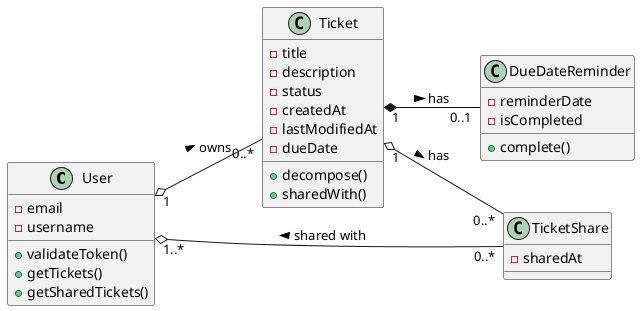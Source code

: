 @startuml Ticket Management System - Extended Class Diagram

left to right direction

' Define classes with attributes and methods
class User {
  -email
  -username
  +validateToken()
  +getTickets()
  +getSharedTickets()
}

class Ticket {
  -title
  -description
  -status
  -createdAt
  -lastModifiedAt
  -dueDate
  +decompose()
  +sharedWith()
}

class TicketShare {
  -sharedAt
}

class DueDateReminder {
  -reminderDate
  -isCompleted
  +complete()
} 

User "1" o-- "0..*" Ticket : owns >
Ticket "1" o-- "0..*" TicketShare : has >
User "1..*" o-- "0..*" TicketShare : shared with <
Ticket "1" *-- "0..1" DueDateReminder : has >

@enduml